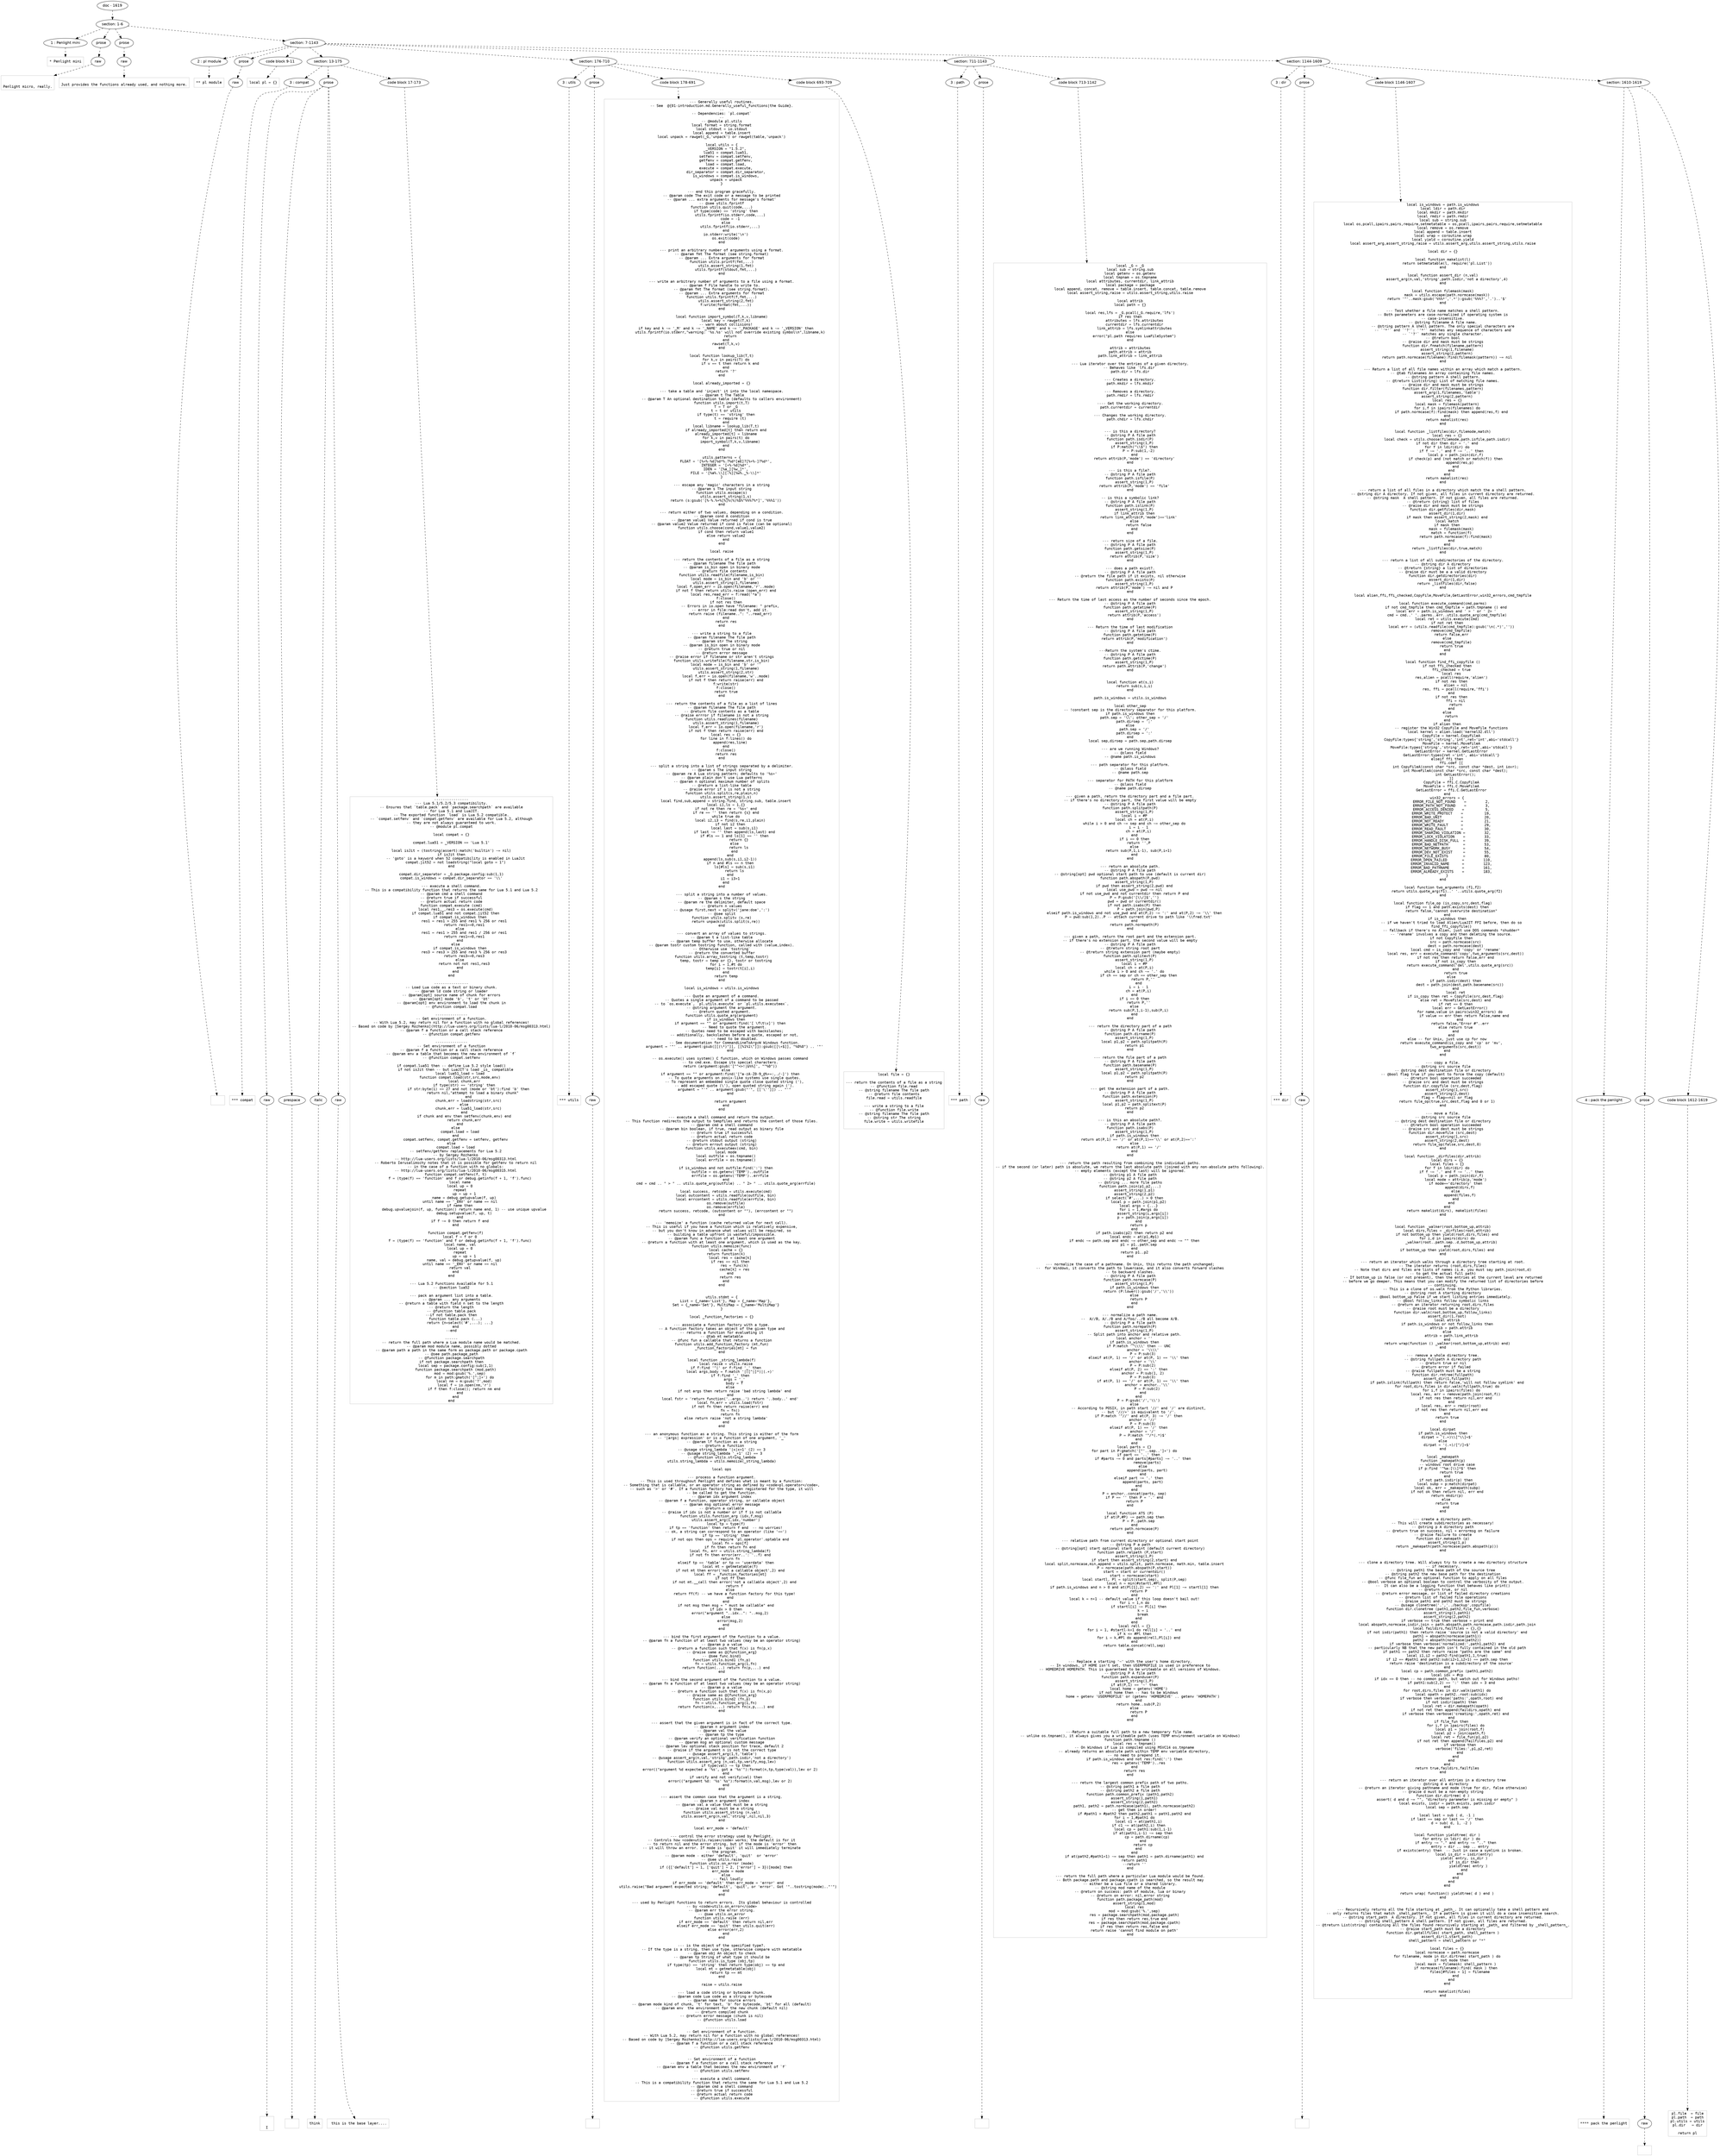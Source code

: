 digraph lpegNode {

node [fontname=Helvetica]
edge [style=dashed]

doc_0 [label="doc - 1619"]


doc_0 -> { section_1}
{rank=same; section_1}

section_1 [label="section: 1-6"]


// END RANK doc_0

section_1 -> { header_2 prose_3 prose_4 section_5}
{rank=same; header_2 prose_3 prose_4 section_5}

header_2 [label="1 : Penlight mini"]

prose_3 [label="prose"]

prose_4 [label="prose"]

section_5 [label="section: 7-1143"]


// END RANK section_1

header_2 -> leaf_6
leaf_6  [color=Gray,shape=rectangle,fontname=Inconsolata,label="* Penlight mini"]
// END RANK header_2

prose_3 -> { raw_7}
{rank=same; raw_7}

raw_7 [label="raw"]


// END RANK prose_3

raw_7 -> leaf_8
leaf_8  [color=Gray,shape=rectangle,fontname=Inconsolata,label="

Penlight micro, really.
"]
// END RANK raw_7

prose_4 -> { raw_9}
{rank=same; raw_9}

raw_9 [label="raw"]


// END RANK prose_4

raw_9 -> leaf_10
leaf_10  [color=Gray,shape=rectangle,fontname=Inconsolata,label="
Just provides the functions already used, and nothing more.
"]
// END RANK raw_9

section_5 -> { header_11 prose_12 codeblock_13 section_14 section_15 section_16 section_17}
{rank=same; header_11 prose_12 codeblock_13 section_14 section_15 section_16 section_17}

header_11 [label="2 : pl module"]

prose_12 [label="prose"]

codeblock_13 [label="code block 9-11"]

section_14 [label="section: 13-175"]

section_15 [label="section: 176-710"]

section_16 [label="section: 711-1143"]

section_17 [label="section: 1144-1609"]


// END RANK section_5

header_11 -> leaf_18
leaf_18  [color=Gray,shape=rectangle,fontname=Inconsolata,label="** pl module"]
// END RANK header_11

prose_12 -> { raw_19}
{rank=same; raw_19}

raw_19 [label="raw"]


// END RANK prose_12

raw_19 -> leaf_20
leaf_20  [color=Gray,shape=rectangle,fontname=Inconsolata,label="
"]
// END RANK raw_19

codeblock_13 -> leaf_21
leaf_21  [color=Gray,shape=rectangle,fontname=Inconsolata,label="local pl = {}"]
// END RANK codeblock_13

section_14 -> { header_22 prose_23 codeblock_24}
{rank=same; header_22 prose_23 codeblock_24}

header_22 [label="3 : compat"]

prose_23 [label="prose"]

codeblock_24 [label="code block 17-173"]


// END RANK section_14

header_22 -> leaf_25
leaf_25  [color=Gray,shape=rectangle,fontname=Inconsolata,label="*** compat"]
// END RANK header_22

prose_23 -> { raw_26 prespace_27 italic_28 raw_29}
{rank=same; raw_26 prespace_27 italic_28 raw_29}

raw_26 [label="raw"]

prespace_27 [label="prespace"]

italic_28 [label="italic"]

raw_29 [label="raw"]


// END RANK prose_23

raw_26 -> leaf_30
leaf_30  [color=Gray,shape=rectangle,fontname=Inconsolata,label="

I"]
// END RANK raw_26

prespace_27 -> leaf_31
leaf_31  [color=Gray,shape=rectangle,fontname=Inconsolata,label=" "]
// END RANK prespace_27

italic_28 -> leaf_32
leaf_32  [color=Gray,shape=rectangle,fontname=Inconsolata,label="think"]
// END RANK italic_28

raw_29 -> leaf_33
leaf_33  [color=Gray,shape=rectangle,fontname=Inconsolata,label=" this is the base layer....
"]
// END RANK raw_29

codeblock_24 -> leaf_34
leaf_34  [color=Gray,shape=rectangle,fontname=Inconsolata,label="----------------
--- Lua 5.1/5.2/5.3 compatibility.
-- Ensures that `table.pack` and `package.searchpath` are available
-- for Lua 5.1 and LuaJIT.
-- The exported function `load` is Lua 5.2 compatible.
-- `compat.setfenv` and `compat.getfenv` are available for Lua 5.2, although
-- they are not always guaranteed to work.
-- @module pl.compat

local compat = {}

compat.lua51 = _VERSION == 'Lua 5.1'

local isJit = (tostring(assert):match('builtin') ~= nil)
if isJit then
    -- 'goto' is a keyword when 52 compatibility is enabled in LuaJit
    compat.jit52 = not loadstring(\"local goto = 1\")
end

compat.dir_separator = _G.package.config:sub(1,1)
compat.is_windows = compat.dir_separator == '\\\\'

--- execute a shell command.
-- This is a compatibility function that returns the same for Lua 5.1 and Lua 5.2
-- @param cmd a shell command
-- @return true if successful
-- @return actual return code
function compat.execute (cmd)
    local res1,_,res3 = os.execute(cmd)
    if compat.lua51 and not compat.jit52 then
        if compat.is_windows then
            res1 = res1 > 255 and res1 % 256 or res1
            return res1==0,res1
        else
            res1 = res1 > 255 and res1 / 256 or res1
            return res1==0,res1
        end
    else
        if compat.is_windows then
            res3 = res3 > 255 and res3 % 256 or res3
            return res3==0,res3
        else
            return not not res1,res3
        end
    end
end

----------------
-- Load Lua code as a text or binary chunk.
-- @param ld code string or loader
-- @param[opt] source name of chunk for errors
-- @param[opt] mode 'b', 't' or 'bt'
-- @param[opt] env environment to load the chunk in
-- @function compat.load

---------------
-- Get environment of a function.
-- With Lua 5.2, may return nil for a function with no global references!
-- Based on code by [Sergey Rozhenko](http://lua-users.org/lists/lua-l/2010-06/msg00313.html)
-- @param f a function or a call stack reference
-- @function compat.getfenv

---------------
-- Set environment of a function
-- @param f a function or a call stack reference
-- @param env a table that becomes the new environment of `f`
-- @function compat.setfenv

if compat.lua51 then -- define Lua 5.2 style load()
    if not isJit then -- but LuaJIT's load _is_ compatible
        local lua51_load = load
        function compat.load(str,src,mode,env)
            local chunk,err
            if type(str) == 'string' then
                if str:byte(1) == 27 and not (mode or 'bt'):find 'b' then
                    return nil,\"attempt to load a binary chunk\"
                end
                chunk,err = loadstring(str,src)
            else
                chunk,err = lua51_load(str,src)
            end
            if chunk and env then setfenv(chunk,env) end
            return chunk,err
        end
    else
        compat.load = load
    end
    compat.setfenv, compat.getfenv = setfenv, getfenv
else
    compat.load = load
    -- setfenv/getfenv replacements for Lua 5.2
    -- by Sergey Rozhenko
    -- http://lua-users.org/lists/lua-l/2010-06/msg00313.html
    -- Roberto Ierusalimschy notes that it is possible for getfenv to return nil
    -- in the case of a function with no globals:
    -- http://lua-users.org/lists/lua-l/2010-06/msg00315.html
    function compat.setfenv(f, t)
        f = (type(f) == 'function' and f or debug.getinfo(f + 1, 'f').func)
        local name
        local up = 0
        repeat
            up = up + 1
            name = debug.getupvalue(f, up)
        until name == '_ENV' or name == nil
        if name then
            debug.upvaluejoin(f, up, function() return name end, 1) -- use unique upvalue
            debug.setupvalue(f, up, t)
        end
        if f ~= 0 then return f end
    end

    function compat.getfenv(f)
        local f = f or 0
        f = (type(f) == 'function' and f or debug.getinfo(f + 1, 'f').func)
        local name, val
        local up = 0
        repeat
            up = up + 1
            name, val = debug.getupvalue(f, up)
        until name == '_ENV' or name == nil
        return val
    end
end

--- Lua 5.2 Functions Available for 5.1
-- @section lua52

--- pack an argument list into a table.
-- @param ... any arguments
-- @return a table with field n set to the length
-- @return the length
-- @function table.pack
--if not table.pack then
    function table.pack (...)
        return {n=select('#',...); ...}
    end
--end

------
-- return the full path where a Lua module name would be matched.
-- @param mod module name, possibly dotted
-- @param path a path in the same form as package.path or package.cpath
-- @see path.package_path
-- @function package.searchpath
if not package.searchpath then
    local sep = package.config:sub(1,1)
    function package.searchpath (mod,path)
        mod = mod:gsub('%.',sep)
        for m in path:gmatch('[^;]+') do
            local nm = m:gsub('?',mod)
            local f = io.open(nm,'r')
            if f then f:close(); return nm end
        end
    end
end"]
// END RANK codeblock_24

section_15 -> { header_35 prose_36 codeblock_37 codeblock_38}
{rank=same; header_35 prose_36 codeblock_37 codeblock_38}

header_35 [label="3 : utils"]

prose_36 [label="prose"]

codeblock_37 [label="code block 178-691"]

codeblock_38 [label="code block 693-709"]


// END RANK section_15

header_35 -> leaf_39
leaf_39  [color=Gray,shape=rectangle,fontname=Inconsolata,label="*** utils"]
// END RANK header_35

prose_36 -> { raw_40}
{rank=same; raw_40}

raw_40 [label="raw"]


// END RANK prose_36

raw_40 -> leaf_41
leaf_41  [color=Gray,shape=rectangle,fontname=Inconsolata,label="
"]
// END RANK raw_40

codeblock_37 -> leaf_42
leaf_42  [color=Gray,shape=rectangle,fontname=Inconsolata,label="--- Generally useful routines.
-- See  @{01-introduction.md.Generally_useful_functions|the Guide}.
--
-- Dependencies: `pl.compat`
--
-- @module pl.utils
local format = string.format
local stdout = io.stdout
local append = table.insert
local unpack = rawget(_G,'unpack') or rawget(table,'unpack')

local utils = {
    _VERSION = \"1.5.2\",
    lua51 = compat.lua51,
    setfenv = compat.setfenv,
    getfenv = compat.getfenv,
    load = compat.load,
    execute = compat.execute,
    dir_separator = compat.dir_separator,
    is_windows = compat.is_windows,
    unpack = unpack
}

--- end this program gracefully.
-- @param code The exit code or a message to be printed
-- @param ... extra arguments for message's format'
-- @see utils.fprintf
function utils.quit(code,...)
    if type(code) == 'string' then
        utils.fprintf(io.stderr,code,...)
        code = -1
    else
        utils.fprintf(io.stderr,...)
    end
    io.stderr:write('\\n')
    os.exit(code)
end

--- print an arbitrary number of arguments using a format.
-- @param fmt The format (see string.format)
-- @param ... Extra arguments for format
function utils.printf(fmt,...)
    utils.assert_string(1,fmt)
    utils.fprintf(stdout,fmt,...)
end

--- write an arbitrary number of arguments to a file using a format.
-- @param f File handle to write to.
-- @param fmt The format (see string.format).
-- @param ... Extra arguments for format
function utils.fprintf(f,fmt,...)
    utils.assert_string(2,fmt)
    f:write(format(fmt,...))
end

local function import_symbol(T,k,v,libname)
    local key = rawget(T,k)
    -- warn about collisions!
    if key and k ~= '_M' and k ~= '_NAME' and k ~= '_PACKAGE' and k ~= '_VERSION' then
        utils.fprintf(io.stderr,\"warning: '%s.%s' will not override existing symbol\\n\",libname,k)
        return
    end
    rawset(T,k,v)
end

local function lookup_lib(T,t)
    for k,v in pairs(T) do
        if v == t then return k end
    end
    return '?'
end

local already_imported = {}

--- take a table and 'inject' it into the local namespace.
-- @param t The Table
-- @param T An optional destination table (defaults to callers environment)
function utils.import(t,T)
    T = T or _G
    t = t or utils
    if type(t) == 'string' then
        t = require (t)
    end
    local libname = lookup_lib(T,t)
    if already_imported[t] then return end
    already_imported[t] = libname
    for k,v in pairs(t) do
        import_symbol(T,k,v,libname)
    end
end

utils.patterns = {
    FLOAT = '[%+%-%d]%d*%.?%d*[eE]?[%+%-]?%d*',
    INTEGER = '[+%-%d]%d*',
    IDEN = '[%a_][%w_]*',
    FILE = '[%a%.\\\\][:%][%w%._%-\\\\]*'
}

--- escape any 'magic' characters in a string
-- @param s The input string
function utils.escape(s)
    utils.assert_string(1,s)
    return (s:gsub('[%-%.%+%[%]%(%)%$%^%%%?%*]','%%%1'))
end

--- return either of two values, depending on a condition.
-- @param cond A condition
-- @param value1 Value returned if cond is true
-- @param value2 Value returned if cond is false (can be optional)
function utils.choose(cond,value1,value2)
    if cond then return value1
    else return value2
    end
end

local raise

--- return the contents of a file as a string
-- @param filename The file path
-- @param is_bin open in binary mode
-- @return file contents
function utils.readfile(filename,is_bin)
    local mode = is_bin and 'b' or ''
    utils.assert_string(1,filename)
    local f,open_err = io.open(filename,'r'..mode)
    if not f then return utils.raise (open_err) end
    local res,read_err = f:read('*a')
    f:close()
    if not res then
        -- Errors in io.open have \"filename: \" prefix,
        -- error in file:read don't, add it.
        return raise (filename..\": \"..read_err)
    end
    return res
end

--- write a string to a file
-- @param filename The file path
-- @param str The string
-- @param is_bin open in binary mode
-- @return true or nil
-- @return error message
-- @raise error if filename or str aren't strings
function utils.writefile(filename,str,is_bin)
    local mode = is_bin and 'b' or ''
    utils.assert_string(1,filename)
    utils.assert_string(2,str)
    local f,err = io.open(filename,'w'..mode)
    if not f then return raise(err) end
    f:write(str)
    f:close()
    return true
end

--- return the contents of a file as a list of lines
-- @param filename The file path
-- @return file contents as a table
-- @raise errror if filename is not a string
function utils.readlines(filename)
    utils.assert_string(1,filename)
    local f,err = io.open(filename,'r')
    if not f then return raise(err) end
    local res = {}
    for line in f:lines() do
        append(res,line)
    end
    f:close()
    return res
end

--- split a string into a list of strings separated by a delimiter.
-- @param s The input string
-- @param re A Lua string pattern; defaults to '%s+'
-- @param plain don't use Lua patterns
-- @param n optional maximum number of splits
-- @return a list-like table
-- @raise error if s is not a string
function utils.split(s,re,plain,n)
    utils.assert_string(1,s)
    local find,sub,append = string.find, string.sub, table.insert
    local i1,ls = 1,{}
    if not re then re = '%s+' end
    if re == '' then return {s} end
    while true do
        local i2,i3 = find(s,re,i1,plain)
        if not i2 then
            local last = sub(s,i1)
            if last ~= '' then append(ls,last) end
            if #ls == 1 and ls[1] == '' then
                return {}
            else
                return ls
            end
        end
        append(ls,sub(s,i1,i2-1))
        if n and #ls == n then
            ls[#ls] = sub(s,i1)
            return ls
        end
        i1 = i3+1
    end
end

--- split a string into a number of values.
-- @param s the string
-- @param re the delimiter, default space
-- @return n values
-- @usage first,next = splitv('jane:doe',':')
-- @see split
function utils.splitv (s,re)
    return unpack(utils.split(s,re))
end

--- convert an array of values to strings.
-- @param t a list-like table
-- @param temp buffer to use, otherwise allocate
-- @param tostr custom tostring function, called with (value,index).
-- Otherwise use `tostring`
-- @return the converted buffer
function utils.array_tostring (t,temp,tostr)
    temp, tostr = temp or {}, tostr or tostring
    for i = 1,#t do
        temp[i] = tostr(t[i],i)
    end
    return temp
end

local is_windows = utils.is_windows

--- Quote an argument of a command.
-- Quotes a single argument of a command to be passed
-- to `os.execute`, `pl.utils.execute` or `pl.utils.executeex`.
-- @string argument the argument.
-- @return quoted argument.
function utils.quote_arg(argument)
    if is_windows then
        if argument == \"\" or argument:find('[ \\f\\t\\v]') then
            -- Need to quote the argument.
            -- Quotes need to be escaped with backslashes;
            -- additionally, backslashes before a quote, escaped or not,
            -- need to be doubled.
            -- See documentation for CommandLineToArgvW Windows function.
            argument = '\"' .. argument:gsub([[(\\*)\"]], [[%1%1\\\"]]):gsub([[\\+$]], \"%0%0\") .. '\"'
        end

        -- os.execute() uses system() C function, which on Windows passes command
        -- to cmd.exe. Escape its special characters.
        return (argument:gsub('[\"^<>!|&%%]', \"^%0\"))
    else
        if argument == \"\" or argument:find('[^a-zA-Z0-9_@%+=:,./-]') then
            -- To quote arguments on posix-like systems use single quotes.
            -- To represent an embedded single quote close quoted string ('),
            -- add escaped quote (\\'), open quoted string again (').
            argument = \"'\" .. argument:gsub(\"'\", [['\\'']]) .. \"'\"
        end

        return argument
    end
end

--- execute a shell command and return the output.
-- This function redirects the output to tempfiles and returns the content of those files.
-- @param cmd a shell command
-- @param bin boolean, if true, read output as binary file
-- @return true if successful
-- @return actual return code
-- @return stdout output (string)
-- @return errout output (string)
function utils.executeex(cmd, bin)
    local mode
    local outfile = os.tmpname()
    local errfile = os.tmpname()

    if is_windows and not outfile:find(':') then
        outfile = os.getenv('TEMP')..outfile
        errfile = os.getenv('TEMP')..errfile
    end
    cmd = cmd .. \" > \" .. utils.quote_arg(outfile) .. \" 2> \" .. utils.quote_arg(errfile)

    local success, retcode = utils.execute(cmd)
    local outcontent = utils.readfile(outfile, bin)
    local errcontent = utils.readfile(errfile, bin)
    os.remove(outfile)
    os.remove(errfile)
    return success, retcode, (outcontent or \"\"), (errcontent or \"\")
end

--- 'memoize' a function (cache returned value for next call).
-- This is useful if you have a function which is relatively expensive,
-- but you don't know in advance what values will be required, so
-- building a table upfront is wasteful/impossible.
-- @param func a function of at least one argument
-- @return a function with at least one argument, which is used as the key.
function utils.memoize(func)
    local cache = {}
    return function(k)
        local res = cache[k]
        if res == nil then
            res = func(k)
            cache[k] = res
        end
        return res
    end
end


utils.stdmt = {
    List = {_name='List'}, Map = {_name='Map'},
    Set = {_name='Set'}, MultiMap = {_name='MultiMap'}
}

local _function_factories = {}

--- associate a function factory with a type.
-- A function factory takes an object of the given type and
-- returns a function for evaluating it
-- @tab mt metatable
-- @func fun a callable that returns a function
function utils.add_function_factory (mt,fun)
    _function_factories[mt] = fun
end

local function _string_lambda(f)
    local raise = utils.raise
    if f:find '^|' or f:find '_' then
        local args,body = f:match '|([^|]*)|(.+)'
        if f:find '_' then
            args = '_'
            body = f
        else
            if not args then return raise 'bad string lambda' end
        end
        local fstr = 'return function('..args..') return '..body..' end'
        local fn,err = utils.load(fstr)
        if not fn then return raise(err) end
        fn = fn()
        return fn
    else return raise 'not a string lambda'
    end
end

--- an anonymous function as a string. This string is either of the form
-- '|args| expression' or is a function of one argument, '_'
-- @param lf function as a string
-- @return a function
-- @usage string_lambda '|x|x+1' (2) == 3
-- @usage string_lambda '_+1' (2) == 3
-- @function utils.string_lambda
utils.string_lambda = utils.memoize(_string_lambda)

local ops

--- process a function argument.
-- This is used throughout Penlight and defines what is meant by a function:
-- Something that is callable, or an operator string as defined by <code>pl.operator</code>,
-- such as '>' or '#'. If a function factory has been registered for the type, it will
-- be called to get the function.
-- @param idx argument index
-- @param f a function, operator string, or callable object
-- @param msg optional error message
-- @return a callable
-- @raise if idx is not a number or if f is not callable
function utils.function_arg (idx,f,msg)
    utils.assert_arg(1,idx,'number')
    local tp = type(f)
    if tp == 'function' then return f end  -- no worries!
    -- ok, a string can correspond to an operator (like '==')
    if tp == 'string' then
        if not ops then ops = require 'pl.operator'.optable end
        local fn = ops[f]
        if fn then return fn end
        local fn, err = utils.string_lambda(f)
        if not fn then error(err..': '..f) end
        return fn
    elseif tp == 'table' or tp == 'userdata' then
        local mt = getmetatable(f)
        if not mt then error('not a callable object',2) end
        local ff = _function_factories[mt]
        if not ff then
            if not mt.__call then error('not a callable object',2) end
            return f
        else
            return ff(f) -- we have a function factory for this type!
        end
    end
    if not msg then msg = \" must be callable\" end
    if idx > 0 then
        error(\"argument \"..idx..\": \"..msg,2)
    else
        error(msg,2)
    end
end

--- bind the first argument of the function to a value.
-- @param fn a function of at least two values (may be an operator string)
-- @param p a value
-- @return a function such that f(x) is fn(p,x)
-- @raise same as @{function_arg}
-- @see func.bind1
function utils.bind1 (fn,p)
    fn = utils.function_arg(1,fn)
    return function(...) return fn(p,...) end
end

--- bind the second argument of the function to a value.
-- @param fn a function of at least two values (may be an operator string)
-- @param p a value
-- @return a function such that f(x) is fn(x,p)
-- @raise same as @{function_arg}
function utils.bind2 (fn,p)
    fn = utils.function_arg(1,fn)
    return function(x,...) return fn(x,p,...) end
end


--- assert that the given argument is in fact of the correct type.
-- @param n argument index
-- @param val the value
-- @param tp the type
-- @param verify an optional verification function
-- @param msg an optional custom message
-- @param lev optional stack position for trace, default 2
-- @raise if the argument n is not the correct type
-- @usage assert_arg(1,t,'table')
-- @usage assert_arg(n,val,'string',path.isdir,'not a directory')
function utils.assert_arg (n,val,tp,verify,msg,lev)
    if type(val) ~= tp then
        error((\"argument %d expected a '%s', got a '%s'\"):format(n,tp,type(val)),lev or 2)
    end
    if verify and not verify(val) then
        error((\"argument %d: '%s' %s\"):format(n,val,msg),lev or 2)
    end
end

--- assert the common case that the argument is a string.
-- @param n argument index
-- @param val a value that must be a string
-- @raise val must be a string
function utils.assert_string (n,val)
    utils.assert_arg(n,val,'string',nil,nil,3)
end

local err_mode = 'default'

--- control the error strategy used by Penlight.
-- Controls how <code>utils.raise</code> works; the default is for it
-- to return nil and the error string, but if the mode is 'error' then
-- it will throw an error. If mode is 'quit' it will immediately terminate
-- the program.
-- @param mode - either 'default', 'quit'  or 'error'
-- @see utils.raise
function utils.on_error (mode)
    if ({['default'] = 1, ['quit'] = 2, ['error'] = 3})[mode] then
      err_mode = mode
    else
      -- fail loudly
      if err_mode == 'default' then err_mode = 'error' end
      utils.raise(\"Bad argument expected string; 'default', 'quit', or 'error'. Got '\"..tostring(mode)..\"'\")
    end
end

--- used by Penlight functions to return errors.  Its global behaviour is controlled
-- by <code>utils.on_error</code>
-- @param err the error string.
-- @see utils.on_error
function utils.raise (err)
    if err_mode == 'default' then return nil,err
    elseif err_mode == 'quit' then utils.quit(err)
    else error(err,2)
    end
end

--- is the object of the specified type?.
-- If the type is a string, then use type, otherwise compare with metatable
-- @param obj An object to check
-- @param tp String of what type it should be
function utils.is_type (obj,tp)
    if type(tp) == 'string' then return type(obj) == tp end
    local mt = getmetatable(obj)
    return tp == mt
end

raise = utils.raise

--- load a code string or bytecode chunk.
-- @param code Lua code as a string or bytecode
-- @param name for source errors
-- @param mode kind of chunk, 't' for text, 'b' for bytecode, 'bt' for all (default)
-- @param env  the environment for the new chunk (default nil)
-- @return compiled chunk
-- @return error message (chunk is nil)
-- @function utils.load

---------------
-- Get environment of a function.
-- With Lua 5.2, may return nil for a function with no global references!
-- Based on code by [Sergey Rozhenko](http://lua-users.org/lists/lua-l/2010-06/msg00313.html)
-- @param f a function or a call stack reference
-- @function utils.getfenv

---------------
-- Set environment of a function
-- @param f a function or a call stack reference
-- @param env a table that becomes the new environment of `f`
-- @function utils.setfenv

--- execute a shell command.
-- This is a compatibility function that returns the same for Lua 5.1 and Lua 5.2
-- @param cmd a shell command
-- @return true if successful
-- @return actual return code
-- @function utils.execute"]
// END RANK codeblock_37

codeblock_38 -> leaf_43
leaf_43  [color=Gray,shape=rectangle,fontname=Inconsolata,label="local file = {}

--- return the contents of a file as a string
-- @function file.read
-- @string filename The file path
-- @return file contents
file.read = utils.readfile

--- write a string to a file
-- @function file.write
-- @string filename The file path
-- @string str The string
file.write = utils.writefile

"]
// END RANK codeblock_38

section_16 -> { header_44 prose_45 codeblock_46}
{rank=same; header_44 prose_45 codeblock_46}

header_44 [label="3 : path"]

prose_45 [label="prose"]

codeblock_46 [label="code block 713-1142"]


// END RANK section_16

header_44 -> leaf_47
leaf_47  [color=Gray,shape=rectangle,fontname=Inconsolata,label="*** path"]
// END RANK header_44

prose_45 -> { raw_48}
{rank=same; raw_48}

raw_48 [label="raw"]


// END RANK prose_45

raw_48 -> leaf_49
leaf_49  [color=Gray,shape=rectangle,fontname=Inconsolata,label="
"]
// END RANK raw_48

codeblock_46 -> leaf_50
leaf_50  [color=Gray,shape=rectangle,fontname=Inconsolata,label="local _G = _G
local sub = string.sub
local getenv = os.getenv
local tmpnam = os.tmpname
local attributes, currentdir, link_attrib
local package = package
local append, concat, remove = table.insert, table.concat, table.remove
local assert_string,raise = utils.assert_string,utils.raise

local attrib
local path = {}

local res,lfs = _G.pcall(_G.require,'lfs')
if res then
    attributes = lfs.attributes
    currentdir = lfs.currentdir
    link_attrib = lfs.symlinkattributes
else
    error(\"pl.path requires LuaFileSystem\")
end

attrib = attributes
path.attrib = attrib
path.link_attrib = link_attrib

--- Lua iterator over the entries of a given directory.
-- Behaves like `lfs.dir`
path.dir = lfs.dir

--- Creates a directory.
path.mkdir = lfs.mkdir

--- Removes a directory.
path.rmdir = lfs.rmdir

---- Get the working directory.
path.currentdir = currentdir

--- Changes the working directory.
path.chdir = lfs.chdir


--- is this a directory?
-- @string P A file path
function path.isdir(P)
    assert_string(1,P)
    if P:match(\"\\\\$\") then
        P = P:sub(1,-2)
    end
    return attrib(P,'mode') == 'directory'
end

--- is this a file?.
-- @string P A file path
function path.isfile(P)
    assert_string(1,P)
    return attrib(P,'mode') == 'file'
end

-- is this a symbolic link?
-- @string P A file path
function path.islink(P)
    assert_string(1,P)
    if link_attrib then
        return link_attrib(P,'mode')=='link'
    else
        return false
    end
end

--- return size of a file.
-- @string P A file path
function path.getsize(P)
    assert_string(1,P)
    return attrib(P,'size')
end

--- does a path exist?.
-- @string P A file path
-- @return the file path if it exists, nil otherwise
function path.exists(P)
    assert_string(1,P)
    return attrib(P,'mode') ~= nil and P
end

--- Return the time of last access as the number of seconds since the epoch.
-- @string P A file path
function path.getatime(P)
    assert_string(1,P)
    return attrib(P,'access')
end

--- Return the time of last modification
-- @string P A file path
function path.getmtime(P)
    return attrib(P,'modification')
end

---Return the system's ctime.
-- @string P A file path
function path.getctime(P)
    assert_string(1,P)
    return path.attrib(P,'change')
end


local function at(s,i)
    return sub(s,i,i)
end

path.is_windows = utils.is_windows

local other_sep
-- !constant sep is the directory separator for this platform.
if path.is_windows then
    path.sep = '\\\\'; other_sep = '/'
    path.dirsep = ';'
else
    path.sep = '/'
    path.dirsep = ':'
end
local sep,dirsep = path.sep,path.dirsep

--- are we running Windows?
-- @class field
-- @name path.is_windows

--- path separator for this platform.
-- @class field
-- @name path.sep

--- separator for PATH for this platform
-- @class field
-- @name path.dirsep

--- given a path, return the directory part and a file part.
-- if there's no directory part, the first value will be empty
-- @string P A file path
function path.splitpath(P)
    assert_string(1,P)
    local i = #P
    local ch = at(P,i)
    while i > 0 and ch ~= sep and ch ~= other_sep do
        i = i - 1
        ch = at(P,i)
    end
    if i == 0 then
        return '',P
    else
        return sub(P,1,i-1), sub(P,i+1)
    end
end

--- return an absolute path.
-- @string P A file path
-- @string[opt] pwd optional start path to use (default is current dir)
function path.abspath(P,pwd)
    assert_string(1,P)
    if pwd then assert_string(2,pwd) end
    local use_pwd = pwd ~= nil
    if not use_pwd and not currentdir then return P end
    P = P:gsub('[\\\\/]$','')
    pwd = pwd or currentdir()
    if not path.isabs(P) then
        P = path.join(pwd,P)
    elseif path.is_windows and not use_pwd and at(P,2) ~= ':' and at(P,2) ~= '\\\\' then
        P = pwd:sub(1,2)..P -- attach current drive to path like '\\\\fred.txt'
    end
    return path.normpath(P)
end

--- given a path, return the root part and the extension part.
-- if there's no extension part, the second value will be empty
-- @string P A file path
-- @treturn string root part
-- @treturn string extension part (maybe empty)
function path.splitext(P)
    assert_string(1,P)
    local i = #P
    local ch = at(P,i)
    while i > 0 and ch ~= '.' do
        if ch == sep or ch == other_sep then
            return P,''
        end
        i = i - 1
        ch = at(P,i)
    end
    if i == 0 then
        return P,''
    else
        return sub(P,1,i-1),sub(P,i)
    end
end

--- return the directory part of a path
-- @string P A file path
function path.dirname(P)
    assert_string(1,P)
    local p1,p2 = path.splitpath(P)
    return p1
end

--- return the file part of a path
-- @string P A file path
function path.basename(P)
    assert_string(1,P)
    local p1,p2 = path.splitpath(P)
    return p2
end

--- get the extension part of a path.
-- @string P A file path
function path.extension(P)
    assert_string(1,P)
    local p1,p2 = path.splitext(P)
    return p2
end

--- is this an absolute path?.
-- @string P A file path
function path.isabs(P)
    assert_string(1,P)
    if path.is_windows then
        return at(P,1) == '/' or at(P,1)=='\\\\' or at(P,2)==':'
    else
        return at(P,1) == '/'
    end
end

--- return the path resulting from combining the individual paths.
-- if the second (or later) path is absolute, we return the last absolute path (joined with any non-absolute paths following).
-- empty elements (except the last) will be ignored.
-- @string p1 A file path
-- @string p2 A file path
-- @string ... more file paths
function path.join(p1,p2,...)
    assert_string(1,p1)
    assert_string(2,p2)
    if select('#',...) > 0 then
        local p = path.join(p1,p2)
        local args = {...}
        for i = 1,#args do
            assert_string(i,args[i])
            p = path.join(p,args[i])
        end
        return p
    end
    if path.isabs(p2) then return p2 end
    local endc = at(p1,#p1)
    if endc ~= path.sep and endc ~= other_sep and endc ~= \"\" then
        p1 = p1..path.sep
    end
    return p1..p2
end

--- normalize the case of a pathname. On Unix, this returns the path unchanged;
--  for Windows, it converts the path to lowercase, and it also converts forward slashes
-- to backward slashes.
-- @string P A file path
function path.normcase(P)
    assert_string(1,P)
    if path.is_windows then
        return (P:lower():gsub('/','\\\\'))
    else
        return P
    end
end

--- normalize a path name.
--  A//B, A/./B and A/foo/../B all become A/B.
-- @string P a file path
function path.normpath(P)
    assert_string(1,P)
    -- Split path into anchor and relative path.
    local anchor = ''
    if path.is_windows then
        if P:match '^\\\\\\\\' then -- UNC
            anchor = '\\\\\\\\'
            P = P:sub(3)
        elseif at(P, 1) == '/' or at(P, 1) == '\\\\' then
            anchor = '\\\\'
            P = P:sub(2)
        elseif at(P, 2) == ':' then
            anchor = P:sub(1, 2)
            P = P:sub(3)
            if at(P, 1) == '/' or at(P, 1) == '\\\\' then
                anchor = anchor..'\\\\'
                P = P:sub(2)
            end
        end
        P = P:gsub('/','\\\\')
    else
        -- According to POSIX, in path start '//' and '/' are distinct,
        -- but '///+' is equivalent to '/'.
        if P:match '^//' and at(P, 3) ~= '/' then
            anchor = '//'
            P = P:sub(3)
        elseif at(P, 1) == '/' then
            anchor = '/'
            P = P:match '^/*(.*)$'
        end
    end
    local parts = {}
    for part in P:gmatch('[^'..sep..']+') do
        if part == '..' then
            if #parts ~= 0 and parts[#parts] ~= '..' then
                remove(parts)
            else
                append(parts, part)
            end
        elseif part ~= '.' then
            append(parts, part)
        end
    end
    P = anchor..concat(parts, sep)
    if P == '' then P = '.' end
    return P
end

local function ATS (P)
    if at(P,#P) ~= path.sep then
        P = P..path.sep
    end
    return path.normcase(P)
end

--- relative path from current directory or optional start point
-- @string P a path
-- @string[opt] start optional start point (default current directory)
function path.relpath (P,start)
    assert_string(1,P)
    if start then assert_string(2,start) end
    local split,normcase,min,append = utils.split, path.normcase, math.min, table.insert
    P = normcase(path.abspath(P,start))
    start = start or currentdir()
    start = normcase(start)
    local startl, Pl = split(start,sep), split(P,sep)
    local n = min(#startl,#Pl)
    if path.is_windows and n > 0 and at(Pl[1],2) == ':' and Pl[1] ~= startl[1] then
        return P
    end
    local k = n+1 -- default value if this loop doesn't bail out!
    for i = 1,n do
        if startl[i] ~= Pl[i] then
            k = i
            break
        end
    end
    local rell = {}
    for i = 1, #startl-k+1 do rell[i] = '..' end
    if k <= #Pl then
        for i = k,#Pl do append(rell,Pl[i]) end
    end
    return table.concat(rell,sep)
end


--- Replace a starting '~' with the user's home directory.
-- In windows, if HOME isn't set, then USERPROFILE is used in preference to
-- HOMEDRIVE HOMEPATH. This is guaranteed to be writeable on all versions of Windows.
-- @string P A file path
function path.expanduser(P)
    assert_string(1,P)
    if at(P,1) == '~' then
        local home = getenv('HOME')
        if not home then -- has to be Windows
            home = getenv 'USERPROFILE' or (getenv 'HOMEDRIVE' .. getenv 'HOMEPATH')
        end
        return home..sub(P,2)
    else
        return P
    end
end


---Return a suitable full path to a new temporary file name.
-- unlike os.tmpnam(), it always gives you a writeable path (uses TEMP environment variable on Windows)
function path.tmpname ()
    local res = tmpnam()
    -- On Windows if Lua is compiled using MSVC14 os.tmpname
    -- already returns an absolute path within TEMP env variable directory,
    -- no need to prepend it.
    if path.is_windows and not res:find(':') then
        res = getenv('TEMP')..res
    end
    return res
end

--- return the largest common prefix path of two paths.
-- @string path1 a file path
-- @string path2 a file path
function path.common_prefix (path1,path2)
    assert_string(1,path1)
    assert_string(2,path2)
    path1, path2 = path.normcase(path1), path.normcase(path2)
    -- get them in order!
    if #path1 > #path2 then path2,path1 = path1,path2 end
    for i = 1,#path1 do
        local c1 = at(path1,i)
        if c1 ~= at(path2,i) then
            local cp = path1:sub(1,i-1)
            if at(path1,i-1) ~= sep then
                cp = path.dirname(cp)
            end
            return cp
        end
    end
    if at(path2,#path1+1) ~= sep then path1 = path.dirname(path1) end
    return path1
    --return ''
end

--- return the full path where a particular Lua module would be found.
-- Both package.path and package.cpath is searched, so the result may
-- either be a Lua file or a shared library.
-- @string mod name of the module
-- @return on success: path of module, lua or binary
-- @return on error: nil,error string
function path.package_path(mod)
    assert_string(1,mod)
    local res
    mod = mod:gsub('%.',sep)
    res = package.searchpath(mod,package.path)
    if res then return res,true end
    res = package.searchpath(mod,package.cpath)
    if res then return res,false end
    return raise 'cannot find module on path'
end"]
// END RANK codeblock_46

section_17 -> { header_51 prose_52 codeblock_53 section_54}
{rank=same; header_51 prose_52 codeblock_53 section_54}

header_51 [label="3 : dir"]

prose_52 [label="prose"]

codeblock_53 [label="code block 1146-1607"]

section_54 [label="section: 1610-1619"]


// END RANK section_17

header_51 -> leaf_55
leaf_55  [color=Gray,shape=rectangle,fontname=Inconsolata,label="*** dir"]
// END RANK header_51

prose_52 -> { raw_56}
{rank=same; raw_56}

raw_56 [label="raw"]


// END RANK prose_52

raw_56 -> leaf_57
leaf_57  [color=Gray,shape=rectangle,fontname=Inconsolata,label="
"]
// END RANK raw_56

codeblock_53 -> leaf_58
leaf_58  [color=Gray,shape=rectangle,fontname=Inconsolata,label="local is_windows = path.is_windows
local ldir = path.dir
local mkdir = path.mkdir
local rmdir = path.rmdir
local sub = string.sub
local os,pcall,ipairs,pairs,require,setmetatable = os,pcall,ipairs,pairs,require,setmetatable
local remove = os.remove
local append = table.insert
local wrap = coroutine.wrap
local yield = coroutine.yield
local assert_arg,assert_string,raise = utils.assert_arg,utils.assert_string,utils.raise

local dir = {}

local function makelist(l)
    return setmetatable(l, require('pl.List'))
end

local function assert_dir (n,val)
    assert_arg(n,val,'string',path.isdir,'not a directory',4)
end

local function filemask(mask)
    mask = utils.escape(path.normcase(mask))
    return '^'..mask:gsub('%%%*','.*'):gsub('%%%?','.')..'$'
end

--- Test whether a file name matches a shell pattern.
-- Both parameters are case-normalized if operating system is
-- case-insensitive.
-- @string filename A file name.
-- @string pattern A shell pattern. The only special characters are
-- `'*'` and `'?'`: `'*'` matches any sequence of characters and
-- `'?'` matches any single character.
-- @treturn bool
-- @raise dir and mask must be strings
function dir.fnmatch(filename,pattern)
    assert_string(1,filename)
    assert_string(2,pattern)
    return path.normcase(filename):find(filemask(pattern)) ~= nil
end

--- Return a list of all file names within an array which match a pattern.
-- @tab filenames An array containing file names.
-- @string pattern A shell pattern.
-- @treturn List(string) List of matching file names.
-- @raise dir and mask must be strings
function dir.filter(filenames,pattern)
    assert_arg(1,filenames,'table')
    assert_string(2,pattern)
    local res = {}
    local mask = filemask(pattern)
    for i,f in ipairs(filenames) do
        if path.normcase(f):find(mask) then append(res,f) end
    end
    return makelist(res)
end

local function _listfiles(dir,filemode,match)
    local res = {}
    local check = utils.choose(filemode,path.isfile,path.isdir)
    if not dir then dir = '.' end
    for f in ldir(dir) do
        if f ~= '.' and f ~= '..' then
            local p = path.join(dir,f)
            if check(p) and (not match or match(f)) then
                append(res,p)
            end
        end
    end
    return makelist(res)
end

--- return a list of all files in a directory which match the a shell pattern.
-- @string dir A directory. If not given, all files in current directory are returned.
-- @string mask  A shell pattern. If not given, all files are returned.
-- @treturn {string} list of files
-- @raise dir and mask must be strings
function dir.getfiles(dir,mask)
    assert_dir(1,dir)
    if mask then assert_string(2,mask) end
    local match
    if mask then
        mask = filemask(mask)
        match = function(f)
            return path.normcase(f):find(mask)
        end
    end
    return _listfiles(dir,true,match)
end

--- return a list of all subdirectories of the directory.
-- @string dir A directory
-- @treturn {string} a list of directories
-- @raise dir must be a a valid directory
function dir.getdirectories(dir)
    assert_dir(1,dir)
    return _listfiles(dir,false)
end

local alien,ffi,ffi_checked,CopyFile,MoveFile,GetLastError,win32_errors,cmd_tmpfile

local function execute_command(cmd,parms)
   if not cmd_tmpfile then cmd_tmpfile = path.tmpname () end
   local err = path.is_windows and ' > ' or ' 2> '
    cmd = cmd..' '..parms..err..utils.quote_arg(cmd_tmpfile)
    local ret = utils.execute(cmd)
    if not ret then
        local err = (utils.readfile(cmd_tmpfile):gsub('\\n(.*)',''))
        remove(cmd_tmpfile)
        return false,err
    else
        remove(cmd_tmpfile)
        return true
    end
end

local function find_ffi_copyfile ()
    if not ffi_checked then
        ffi_checked = true
        local res
        res,alien = pcall(require,'alien')
        if not res then
            alien = nil
            res, ffi = pcall(require,'ffi')
        end
        if not res then
            ffi = nil
            return
        end
    else
        return
    end
    if alien then
        -- register the Win32 CopyFile and MoveFile functions
        local kernel = alien.load('kernel32.dll')
        CopyFile = kernel.CopyFileA
        CopyFile:types{'string','string','int',ret='int',abi='stdcall'}
        MoveFile = kernel.MoveFileA
        MoveFile:types{'string','string',ret='int',abi='stdcall'}
        GetLastError = kernel.GetLastError
        GetLastError:types{ret ='int', abi='stdcall'}
    elseif ffi then
        ffi.cdef [[
            int CopyFileA(const char *src, const char *dest, int iovr);
            int MoveFileA(const char *src, const char *dest);
            int GetLastError();
        ]]
        CopyFile = ffi.C.CopyFileA
        MoveFile = ffi.C.MoveFileA
        GetLastError = ffi.C.GetLastError
    end
    win32_errors = {
        ERROR_FILE_NOT_FOUND    =         2,
        ERROR_PATH_NOT_FOUND    =         3,
        ERROR_ACCESS_DENIED    =          5,
        ERROR_WRITE_PROTECT    =          19,
        ERROR_BAD_UNIT         =          20,
        ERROR_NOT_READY        =          21,
        ERROR_WRITE_FAULT      =          29,
        ERROR_READ_FAULT       =          30,
        ERROR_SHARING_VIOLATION =         32,
        ERROR_LOCK_VIOLATION    =         33,
        ERROR_HANDLE_DISK_FULL  =         39,
        ERROR_BAD_NETPATH       =         53,
        ERROR_NETWORK_BUSY      =         54,
        ERROR_DEV_NOT_EXIST     =         55,
        ERROR_FILE_EXISTS       =         80,
        ERROR_OPEN_FAILED       =         110,
        ERROR_INVALID_NAME      =         123,
        ERROR_BAD_PATHNAME      =         161,
        ERROR_ALREADY_EXISTS    =         183,
    }
end

local function two_arguments (f1,f2)
    return utils.quote_arg(f1)..' '..utils.quote_arg(f2)
end

local function file_op (is_copy,src,dest,flag)
    if flag == 1 and path.exists(dest) then
        return false,\"cannot overwrite destination\"
    end
    if is_windows then
        -- if we haven't tried to load Alien/LuaJIT FFI before, then do so
        find_ffi_copyfile()
        -- fallback if there's no Alien, just use DOS commands *shudder*
        -- 'rename' involves a copy and then deleting the source.
        if not CopyFile then
            src = path.normcase(src)
            dest = path.normcase(dest)
            local cmd = is_copy and 'copy' or 'rename'
            local res, err = execute_command('copy',two_arguments(src,dest))
            if not res then return false,err end
            if not is_copy then
                return execute_command('del',utils.quote_arg(src))
            end
            return true
        else
            if path.isdir(dest) then
                dest = path.join(dest,path.basename(src))
            end
            local ret
            if is_copy then ret = CopyFile(src,dest,flag)
            else ret = MoveFile(src,dest) end
            if ret == 0 then
                local err = GetLastError()
                for name,value in pairs(win32_errors) do
                    if value == err then return false,name end
                end
                return false,\"Error #\"..err
            else return true
            end
        end
    else -- for Unix, just use cp for now
        return execute_command(is_copy and 'cp' or 'mv',
            two_arguments(src,dest))
    end
end

--- copy a file.
-- @string src source file
-- @string dest destination file or directory
-- @bool flag true if you want to force the copy (default)
-- @treturn bool operation succeeded
-- @raise src and dest must be strings
function dir.copyfile (src,dest,flag)
    assert_string(1,src)
    assert_string(2,dest)
    flag = flag==nil or flag
    return file_op(true,src,dest,flag and 0 or 1)
end

--- move a file.
-- @string src source file
-- @string dest destination file or directory
-- @treturn bool operation succeeded
-- @raise src and dest must be strings
function dir.movefile (src,dest)
    assert_string(1,src)
    assert_string(2,dest)
    return file_op(false,src,dest,0)
end

local function _dirfiles(dir,attrib)
    local dirs = {}
    local files = {}
    for f in ldir(dir) do
        if f ~= '.' and f ~= '..' then
            local p = path.join(dir,f)
            local mode = attrib(p,'mode')
            if mode=='directory' then
                append(dirs,f)
            else
                append(files,f)
            end
        end
    end
    return makelist(dirs), makelist(files)
end


local function _walker(root,bottom_up,attrib)
    local dirs,files = _dirfiles(root,attrib)
    if not bottom_up then yield(root,dirs,files) end
    for i,d in ipairs(dirs) do
        _walker(root..path.sep..d,bottom_up,attrib)
    end
    if bottom_up then yield(root,dirs,files) end
end

--- return an iterator which walks through a directory tree starting at root.
-- The iterator returns (root,dirs,files)
-- Note that dirs and files are lists of names (i.e. you must say path.join(root,d)
-- to get the actual full path)
-- If bottom_up is false (or not present), then the entries at the current level are returned
-- before we go deeper. This means that you can modify the returned list of directories before
-- continuing.
-- This is a clone of os.walk from the Python libraries.
-- @string root A starting directory
-- @bool bottom_up False if we start listing entries immediately.
-- @bool follow_links follow symbolic links
-- @return an iterator returning root,dirs,files
-- @raise root must be a directory
function dir.walk(root,bottom_up,follow_links)
    assert_dir(1,root)
    local attrib
    if path.is_windows or not follow_links then
        attrib = path.attrib
    else
        attrib = path.link_attrib
    end
    return wrap(function () _walker(root,bottom_up,attrib) end)
end

--- remove a whole directory tree.
-- @string fullpath A directory path
-- @return true or nil
-- @return error if failed
-- @raise fullpath must be a string
function dir.rmtree(fullpath)
    assert_dir(1,fullpath)
    if path.islink(fullpath) then return false,'will not follow symlink' end
    for root,dirs,files in dir.walk(fullpath,true) do
        for i,f in ipairs(files) do
            local res, err = remove(path.join(root,f))
            if not res then return nil,err end
        end
        local res, err = rmdir(root)
        if not res then return nil,err end
    end
    return true
end

local dirpat
if path.is_windows then
    dirpat = '(.+)\\\\[^\\\\]+$'
else
    dirpat = '(.+)/[^/]+$'
end

local _makepath
function _makepath(p)
    -- windows root drive case
    if p:find '^%a:[\\\\]*$' then
        return true
    end
   if not path.isdir(p) then
    local subp = p:match(dirpat)
    local ok, err = _makepath(subp)
    if not ok then return nil, err end
    return mkdir(p)
   else
    return true
   end
end

--- create a directory path.
-- This will create subdirectories as necessary!
-- @string p A directory path
-- @return true on success, nil + errormsg on failure
-- @raise failure to create
function dir.makepath (p)
    assert_string(1,p)
    return _makepath(path.normcase(path.abspath(p)))
end


--- clone a directory tree. Will always try to create a new directory structure
-- if necessary.
-- @string path1 the base path of the source tree
-- @string path2 the new base path for the destination
-- @func file_fun an optional function to apply on all files
-- @bool verbose an optional boolean to control the verbosity of the output.
--  It can also be a logging function that behaves like print()
-- @return true, or nil
-- @return error message, or list of failed directory creations
-- @return list of failed file operations
-- @raise path1 and path2 must be strings
-- @usage clonetree('.','../backup',copyfile)
function dir.clonetree (path1,path2,file_fun,verbose)
    assert_string(1,path1)
    assert_string(2,path2)
    if verbose == true then verbose = print end
    local abspath,normcase,isdir,join = path.abspath,path.normcase,path.isdir,path.join
    local faildirs,failfiles = {},{}
    if not isdir(path1) then return raise 'source is not a valid directory' end
    path1 = abspath(normcase(path1))
    path2 = abspath(normcase(path2))
    if verbose then verbose('normalized:',path1,path2) end
    -- particularly NB that the new path isn't fully contained in the old path
    if path1 == path2 then return raise \"paths are the same\" end
    local i1,i2 = path2:find(path1,1,true)
    if i2 == #path1 and path2:sub(i2+1,i2+1) == path.sep then
        return raise 'destination is a subdirectory of the source'
    end
    local cp = path.common_prefix (path1,path2)
    local idx = #cp
    if idx == 0 then -- no common path, but watch out for Windows paths!
        if path1:sub(2,2) == ':' then idx = 3 end
    end
    for root,dirs,files in dir.walk(path1) do
        local opath = path2..root:sub(idx)
        if verbose then verbose('paths:',opath,root) end
        if not isdir(opath) then
            local ret = dir.makepath(opath)
            if not ret then append(faildirs,opath) end
            if verbose then verbose('creating:',opath,ret) end
        end
        if file_fun then
            for i,f in ipairs(files) do
                local p1 = join(root,f)
                local p2 = join(opath,f)
                local ret = file_fun(p1,p2)
                if not ret then append(failfiles,p2) end
                if verbose then
                    verbose('files:',p1,p2,ret)
                end
            end
        end
    end
    return true,faildirs,failfiles
end

--- return an iterator over all entries in a directory tree
-- @string d a directory
-- @return an iterator giving pathname and mode (true for dir, false otherwise)
-- @raise d must be a non-empty string
function dir.dirtree( d )
    assert( d and d ~= \"\", \"directory parameter is missing or empty\" )
    local exists, isdir = path.exists, path.isdir
    local sep = path.sep

    local last = sub ( d, -1 )
    if last == sep or last == '/' then
        d = sub( d, 1, -2 )
    end

    local function yieldtree( dir )
        for entry in ldir( dir ) do
            if entry ~= \".\" and entry ~= \"..\" then
                entry = dir .. sep .. entry
                if exists(entry) then  -- Just in case a symlink is broken.
                    local is_dir = isdir(entry)
                    yield( entry, is_dir )
                    if is_dir then
                        yieldtree( entry )
                    end
                end
            end
        end
    end

    return wrap( function() yieldtree( d ) end )
end


--- Recursively returns all the file starting at _path_. It can optionally take a shell pattern and
-- only returns files that match _shell_pattern_. If a pattern is given it will do a case insensitive search.
-- @string start_path  A directory. If not given, all files in current directory are returned.
-- @string shell_pattern A shell pattern. If not given, all files are returned.
-- @treturn List(string) containing all the files found recursively starting at _path_ and filtered by _shell_pattern_.
-- @raise start_path must be a directory
function dir.getallfiles( start_path, shell_pattern )
    assert_dir(1,start_path)
    shell_pattern = shell_pattern or \"*\"

    local files = {}
    local normcase = path.normcase
    for filename, mode in dir.dirtree( start_path ) do
        if not mode then
            local mask = filemask( shell_pattern )
            if normcase(filename):find( mask ) then
                files[#files + 1] = filename
            end
        end
    end

    return makelist(files)
end"]
// END RANK codeblock_53

section_54 -> { header_59 prose_60 codeblock_61}
{rank=same; header_59 prose_60 codeblock_61}

header_59 [label="4 : pack the penlight"]

prose_60 [label="prose"]

codeblock_61 [label="code block 1612-1619"]


// END RANK section_54

header_59 -> leaf_62
leaf_62  [color=Gray,shape=rectangle,fontname=Inconsolata,label="**** pack the penlight"]
// END RANK header_59

prose_60 -> { raw_63}
{rank=same; raw_63}

raw_63 [label="raw"]


// END RANK prose_60

raw_63 -> leaf_64
leaf_64  [color=Gray,shape=rectangle,fontname=Inconsolata,label="
"]
// END RANK raw_63

codeblock_61 -> leaf_65
leaf_65  [color=Gray,shape=rectangle,fontname=Inconsolata,label="pl.file  = file
pl.path  = path
pl.utils = utils
pl.dir   = dir

return pl"]
// END RANK codeblock_61


}
